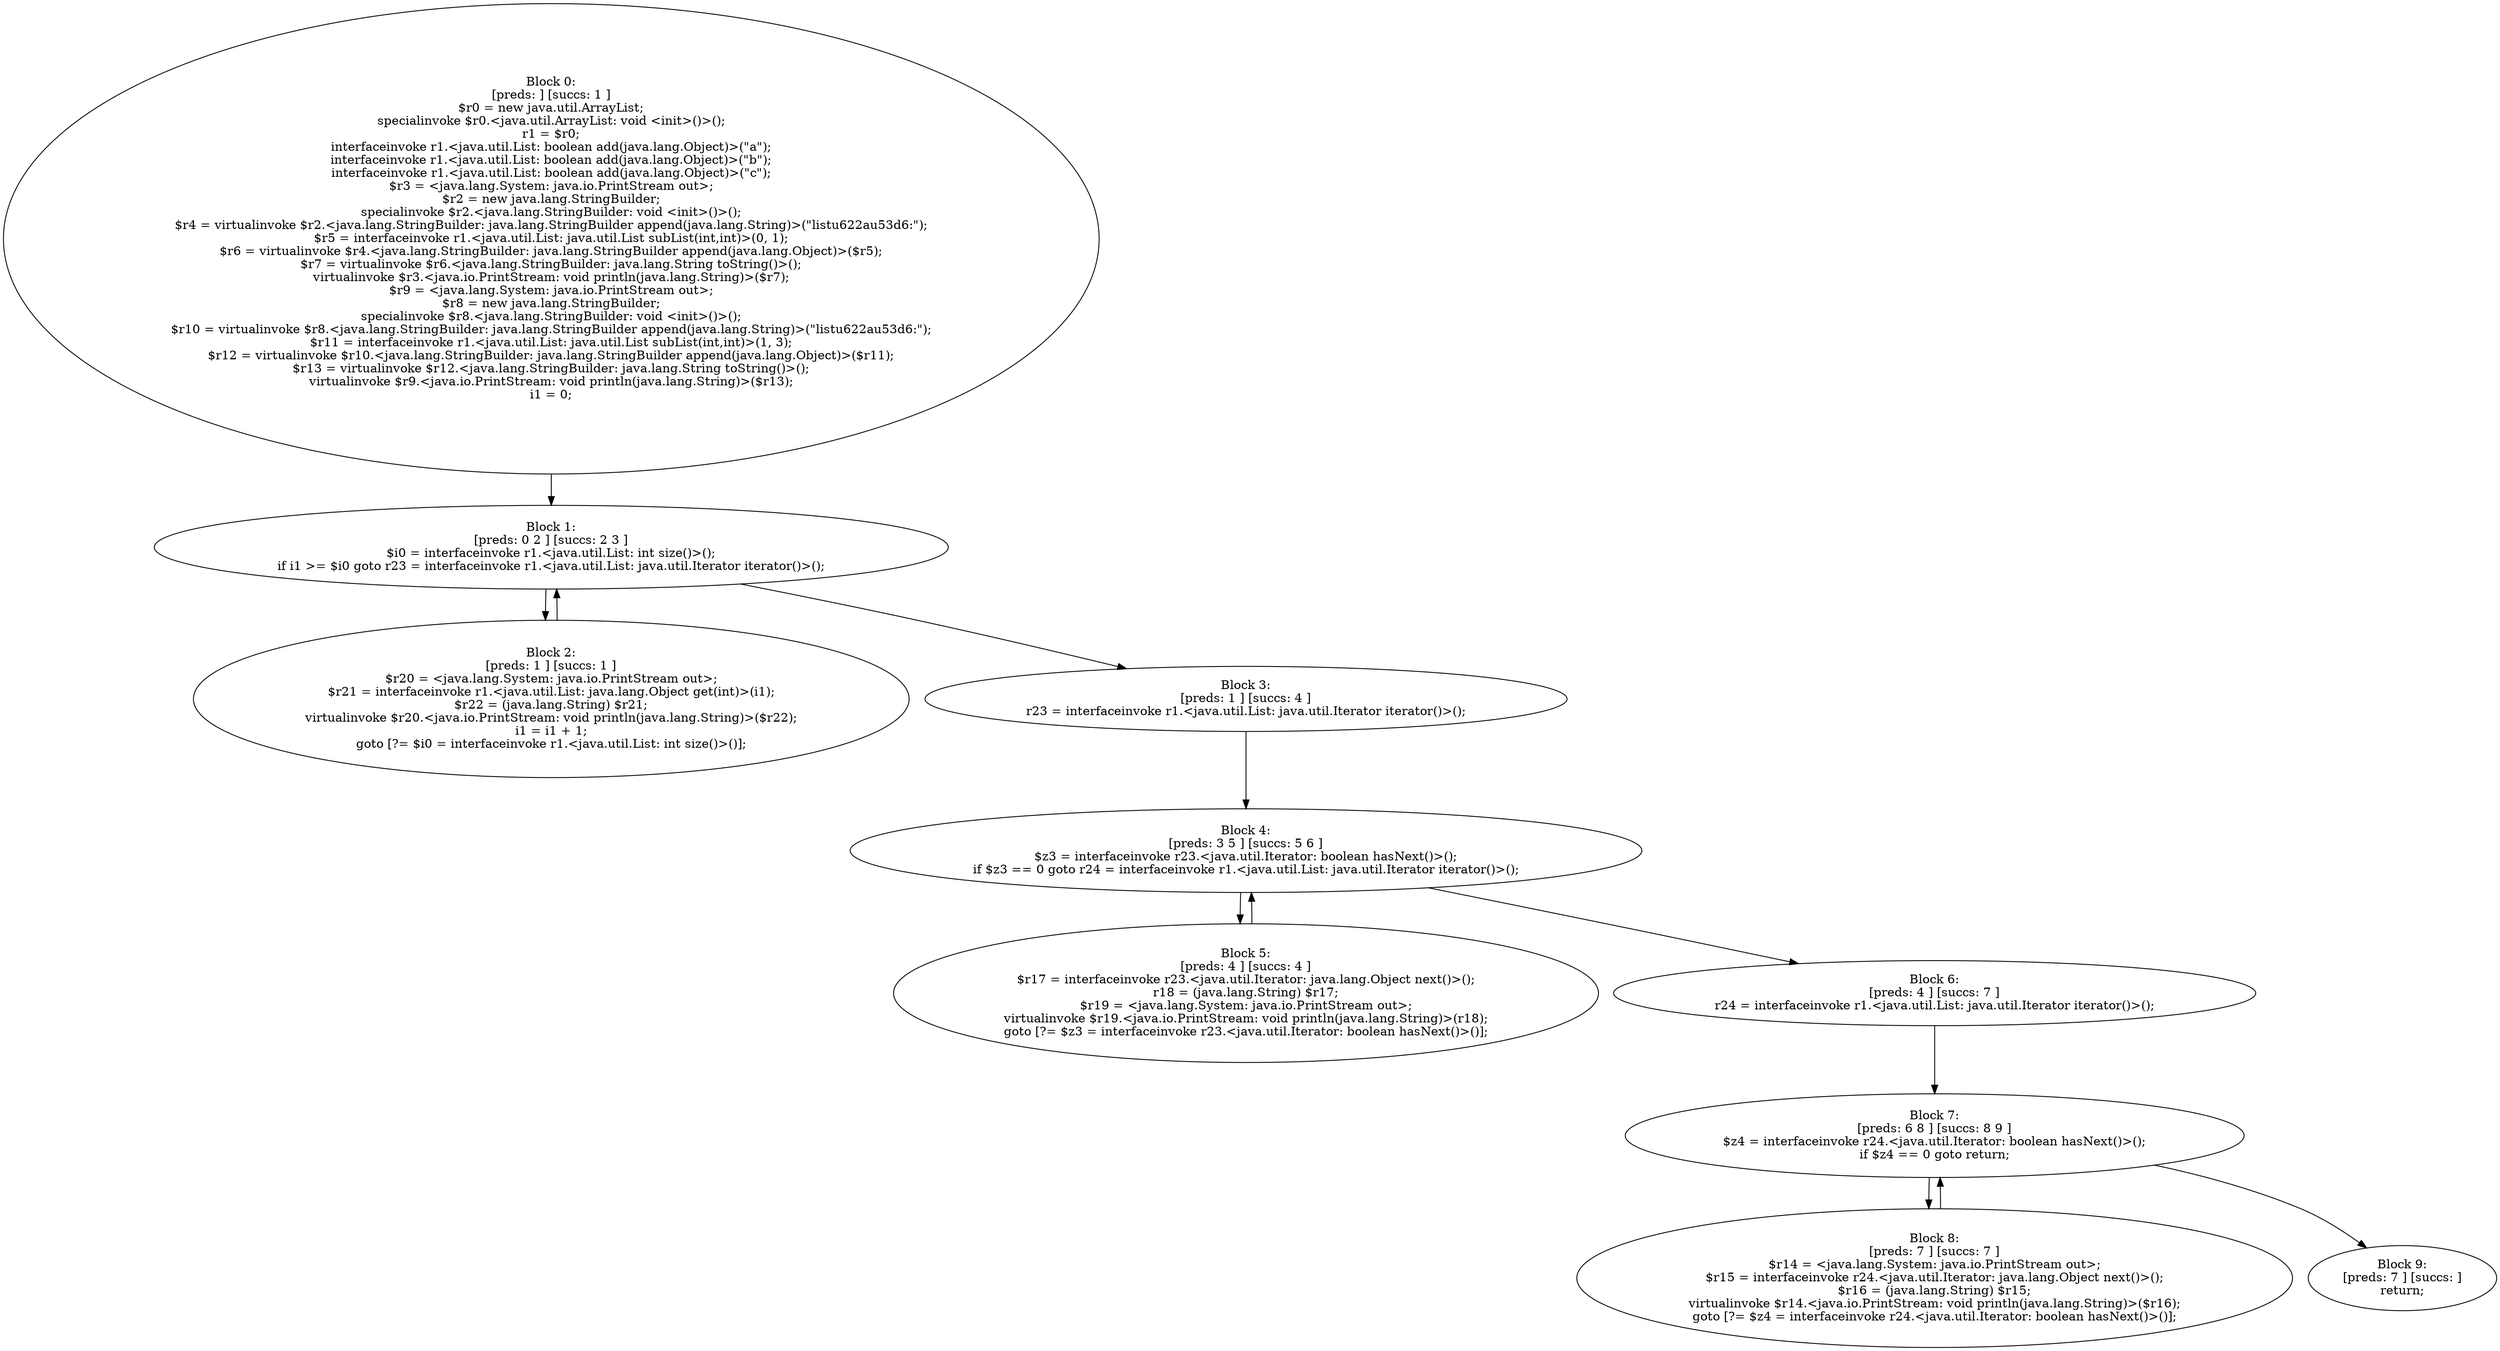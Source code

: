 digraph "unitGraph" {
    "Block 0:
[preds: ] [succs: 1 ]
$r0 = new java.util.ArrayList;
specialinvoke $r0.<java.util.ArrayList: void <init>()>();
r1 = $r0;
interfaceinvoke r1.<java.util.List: boolean add(java.lang.Object)>(\"a\");
interfaceinvoke r1.<java.util.List: boolean add(java.lang.Object)>(\"b\");
interfaceinvoke r1.<java.util.List: boolean add(java.lang.Object)>(\"c\");
$r3 = <java.lang.System: java.io.PrintStream out>;
$r2 = new java.lang.StringBuilder;
specialinvoke $r2.<java.lang.StringBuilder: void <init>()>();
$r4 = virtualinvoke $r2.<java.lang.StringBuilder: java.lang.StringBuilder append(java.lang.String)>(\"list\u622a\u53d6:\");
$r5 = interfaceinvoke r1.<java.util.List: java.util.List subList(int,int)>(0, 1);
$r6 = virtualinvoke $r4.<java.lang.StringBuilder: java.lang.StringBuilder append(java.lang.Object)>($r5);
$r7 = virtualinvoke $r6.<java.lang.StringBuilder: java.lang.String toString()>();
virtualinvoke $r3.<java.io.PrintStream: void println(java.lang.String)>($r7);
$r9 = <java.lang.System: java.io.PrintStream out>;
$r8 = new java.lang.StringBuilder;
specialinvoke $r8.<java.lang.StringBuilder: void <init>()>();
$r10 = virtualinvoke $r8.<java.lang.StringBuilder: java.lang.StringBuilder append(java.lang.String)>(\"list\u622a\u53d6:\");
$r11 = interfaceinvoke r1.<java.util.List: java.util.List subList(int,int)>(1, 3);
$r12 = virtualinvoke $r10.<java.lang.StringBuilder: java.lang.StringBuilder append(java.lang.Object)>($r11);
$r13 = virtualinvoke $r12.<java.lang.StringBuilder: java.lang.String toString()>();
virtualinvoke $r9.<java.io.PrintStream: void println(java.lang.String)>($r13);
i1 = 0;
"
    "Block 1:
[preds: 0 2 ] [succs: 2 3 ]
$i0 = interfaceinvoke r1.<java.util.List: int size()>();
if i1 >= $i0 goto r23 = interfaceinvoke r1.<java.util.List: java.util.Iterator iterator()>();
"
    "Block 2:
[preds: 1 ] [succs: 1 ]
$r20 = <java.lang.System: java.io.PrintStream out>;
$r21 = interfaceinvoke r1.<java.util.List: java.lang.Object get(int)>(i1);
$r22 = (java.lang.String) $r21;
virtualinvoke $r20.<java.io.PrintStream: void println(java.lang.String)>($r22);
i1 = i1 + 1;
goto [?= $i0 = interfaceinvoke r1.<java.util.List: int size()>()];
"
    "Block 3:
[preds: 1 ] [succs: 4 ]
r23 = interfaceinvoke r1.<java.util.List: java.util.Iterator iterator()>();
"
    "Block 4:
[preds: 3 5 ] [succs: 5 6 ]
$z3 = interfaceinvoke r23.<java.util.Iterator: boolean hasNext()>();
if $z3 == 0 goto r24 = interfaceinvoke r1.<java.util.List: java.util.Iterator iterator()>();
"
    "Block 5:
[preds: 4 ] [succs: 4 ]
$r17 = interfaceinvoke r23.<java.util.Iterator: java.lang.Object next()>();
r18 = (java.lang.String) $r17;
$r19 = <java.lang.System: java.io.PrintStream out>;
virtualinvoke $r19.<java.io.PrintStream: void println(java.lang.String)>(r18);
goto [?= $z3 = interfaceinvoke r23.<java.util.Iterator: boolean hasNext()>()];
"
    "Block 6:
[preds: 4 ] [succs: 7 ]
r24 = interfaceinvoke r1.<java.util.List: java.util.Iterator iterator()>();
"
    "Block 7:
[preds: 6 8 ] [succs: 8 9 ]
$z4 = interfaceinvoke r24.<java.util.Iterator: boolean hasNext()>();
if $z4 == 0 goto return;
"
    "Block 8:
[preds: 7 ] [succs: 7 ]
$r14 = <java.lang.System: java.io.PrintStream out>;
$r15 = interfaceinvoke r24.<java.util.Iterator: java.lang.Object next()>();
$r16 = (java.lang.String) $r15;
virtualinvoke $r14.<java.io.PrintStream: void println(java.lang.String)>($r16);
goto [?= $z4 = interfaceinvoke r24.<java.util.Iterator: boolean hasNext()>()];
"
    "Block 9:
[preds: 7 ] [succs: ]
return;
"
    "Block 0:
[preds: ] [succs: 1 ]
$r0 = new java.util.ArrayList;
specialinvoke $r0.<java.util.ArrayList: void <init>()>();
r1 = $r0;
interfaceinvoke r1.<java.util.List: boolean add(java.lang.Object)>(\"a\");
interfaceinvoke r1.<java.util.List: boolean add(java.lang.Object)>(\"b\");
interfaceinvoke r1.<java.util.List: boolean add(java.lang.Object)>(\"c\");
$r3 = <java.lang.System: java.io.PrintStream out>;
$r2 = new java.lang.StringBuilder;
specialinvoke $r2.<java.lang.StringBuilder: void <init>()>();
$r4 = virtualinvoke $r2.<java.lang.StringBuilder: java.lang.StringBuilder append(java.lang.String)>(\"list\u622a\u53d6:\");
$r5 = interfaceinvoke r1.<java.util.List: java.util.List subList(int,int)>(0, 1);
$r6 = virtualinvoke $r4.<java.lang.StringBuilder: java.lang.StringBuilder append(java.lang.Object)>($r5);
$r7 = virtualinvoke $r6.<java.lang.StringBuilder: java.lang.String toString()>();
virtualinvoke $r3.<java.io.PrintStream: void println(java.lang.String)>($r7);
$r9 = <java.lang.System: java.io.PrintStream out>;
$r8 = new java.lang.StringBuilder;
specialinvoke $r8.<java.lang.StringBuilder: void <init>()>();
$r10 = virtualinvoke $r8.<java.lang.StringBuilder: java.lang.StringBuilder append(java.lang.String)>(\"list\u622a\u53d6:\");
$r11 = interfaceinvoke r1.<java.util.List: java.util.List subList(int,int)>(1, 3);
$r12 = virtualinvoke $r10.<java.lang.StringBuilder: java.lang.StringBuilder append(java.lang.Object)>($r11);
$r13 = virtualinvoke $r12.<java.lang.StringBuilder: java.lang.String toString()>();
virtualinvoke $r9.<java.io.PrintStream: void println(java.lang.String)>($r13);
i1 = 0;
"->"Block 1:
[preds: 0 2 ] [succs: 2 3 ]
$i0 = interfaceinvoke r1.<java.util.List: int size()>();
if i1 >= $i0 goto r23 = interfaceinvoke r1.<java.util.List: java.util.Iterator iterator()>();
";
    "Block 1:
[preds: 0 2 ] [succs: 2 3 ]
$i0 = interfaceinvoke r1.<java.util.List: int size()>();
if i1 >= $i0 goto r23 = interfaceinvoke r1.<java.util.List: java.util.Iterator iterator()>();
"->"Block 2:
[preds: 1 ] [succs: 1 ]
$r20 = <java.lang.System: java.io.PrintStream out>;
$r21 = interfaceinvoke r1.<java.util.List: java.lang.Object get(int)>(i1);
$r22 = (java.lang.String) $r21;
virtualinvoke $r20.<java.io.PrintStream: void println(java.lang.String)>($r22);
i1 = i1 + 1;
goto [?= $i0 = interfaceinvoke r1.<java.util.List: int size()>()];
";
    "Block 1:
[preds: 0 2 ] [succs: 2 3 ]
$i0 = interfaceinvoke r1.<java.util.List: int size()>();
if i1 >= $i0 goto r23 = interfaceinvoke r1.<java.util.List: java.util.Iterator iterator()>();
"->"Block 3:
[preds: 1 ] [succs: 4 ]
r23 = interfaceinvoke r1.<java.util.List: java.util.Iterator iterator()>();
";
    "Block 2:
[preds: 1 ] [succs: 1 ]
$r20 = <java.lang.System: java.io.PrintStream out>;
$r21 = interfaceinvoke r1.<java.util.List: java.lang.Object get(int)>(i1);
$r22 = (java.lang.String) $r21;
virtualinvoke $r20.<java.io.PrintStream: void println(java.lang.String)>($r22);
i1 = i1 + 1;
goto [?= $i0 = interfaceinvoke r1.<java.util.List: int size()>()];
"->"Block 1:
[preds: 0 2 ] [succs: 2 3 ]
$i0 = interfaceinvoke r1.<java.util.List: int size()>();
if i1 >= $i0 goto r23 = interfaceinvoke r1.<java.util.List: java.util.Iterator iterator()>();
";
    "Block 3:
[preds: 1 ] [succs: 4 ]
r23 = interfaceinvoke r1.<java.util.List: java.util.Iterator iterator()>();
"->"Block 4:
[preds: 3 5 ] [succs: 5 6 ]
$z3 = interfaceinvoke r23.<java.util.Iterator: boolean hasNext()>();
if $z3 == 0 goto r24 = interfaceinvoke r1.<java.util.List: java.util.Iterator iterator()>();
";
    "Block 4:
[preds: 3 5 ] [succs: 5 6 ]
$z3 = interfaceinvoke r23.<java.util.Iterator: boolean hasNext()>();
if $z3 == 0 goto r24 = interfaceinvoke r1.<java.util.List: java.util.Iterator iterator()>();
"->"Block 5:
[preds: 4 ] [succs: 4 ]
$r17 = interfaceinvoke r23.<java.util.Iterator: java.lang.Object next()>();
r18 = (java.lang.String) $r17;
$r19 = <java.lang.System: java.io.PrintStream out>;
virtualinvoke $r19.<java.io.PrintStream: void println(java.lang.String)>(r18);
goto [?= $z3 = interfaceinvoke r23.<java.util.Iterator: boolean hasNext()>()];
";
    "Block 4:
[preds: 3 5 ] [succs: 5 6 ]
$z3 = interfaceinvoke r23.<java.util.Iterator: boolean hasNext()>();
if $z3 == 0 goto r24 = interfaceinvoke r1.<java.util.List: java.util.Iterator iterator()>();
"->"Block 6:
[preds: 4 ] [succs: 7 ]
r24 = interfaceinvoke r1.<java.util.List: java.util.Iterator iterator()>();
";
    "Block 5:
[preds: 4 ] [succs: 4 ]
$r17 = interfaceinvoke r23.<java.util.Iterator: java.lang.Object next()>();
r18 = (java.lang.String) $r17;
$r19 = <java.lang.System: java.io.PrintStream out>;
virtualinvoke $r19.<java.io.PrintStream: void println(java.lang.String)>(r18);
goto [?= $z3 = interfaceinvoke r23.<java.util.Iterator: boolean hasNext()>()];
"->"Block 4:
[preds: 3 5 ] [succs: 5 6 ]
$z3 = interfaceinvoke r23.<java.util.Iterator: boolean hasNext()>();
if $z3 == 0 goto r24 = interfaceinvoke r1.<java.util.List: java.util.Iterator iterator()>();
";
    "Block 6:
[preds: 4 ] [succs: 7 ]
r24 = interfaceinvoke r1.<java.util.List: java.util.Iterator iterator()>();
"->"Block 7:
[preds: 6 8 ] [succs: 8 9 ]
$z4 = interfaceinvoke r24.<java.util.Iterator: boolean hasNext()>();
if $z4 == 0 goto return;
";
    "Block 7:
[preds: 6 8 ] [succs: 8 9 ]
$z4 = interfaceinvoke r24.<java.util.Iterator: boolean hasNext()>();
if $z4 == 0 goto return;
"->"Block 8:
[preds: 7 ] [succs: 7 ]
$r14 = <java.lang.System: java.io.PrintStream out>;
$r15 = interfaceinvoke r24.<java.util.Iterator: java.lang.Object next()>();
$r16 = (java.lang.String) $r15;
virtualinvoke $r14.<java.io.PrintStream: void println(java.lang.String)>($r16);
goto [?= $z4 = interfaceinvoke r24.<java.util.Iterator: boolean hasNext()>()];
";
    "Block 7:
[preds: 6 8 ] [succs: 8 9 ]
$z4 = interfaceinvoke r24.<java.util.Iterator: boolean hasNext()>();
if $z4 == 0 goto return;
"->"Block 9:
[preds: 7 ] [succs: ]
return;
";
    "Block 8:
[preds: 7 ] [succs: 7 ]
$r14 = <java.lang.System: java.io.PrintStream out>;
$r15 = interfaceinvoke r24.<java.util.Iterator: java.lang.Object next()>();
$r16 = (java.lang.String) $r15;
virtualinvoke $r14.<java.io.PrintStream: void println(java.lang.String)>($r16);
goto [?= $z4 = interfaceinvoke r24.<java.util.Iterator: boolean hasNext()>()];
"->"Block 7:
[preds: 6 8 ] [succs: 8 9 ]
$z4 = interfaceinvoke r24.<java.util.Iterator: boolean hasNext()>();
if $z4 == 0 goto return;
";
}
